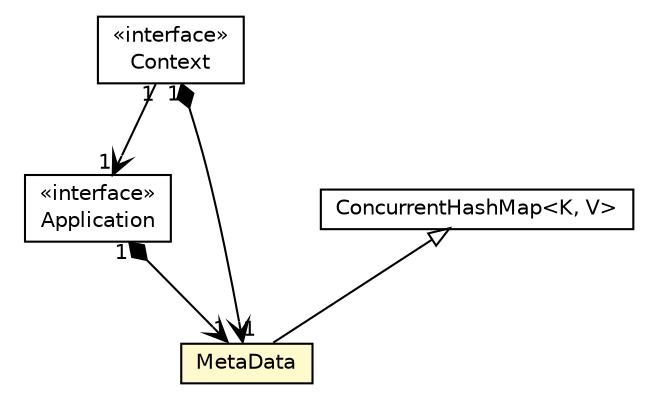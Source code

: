 #!/usr/local/bin/dot
#
# Class diagram 
# Generated by UMLGraph version R5_6-24-gf6e263 (http://www.umlgraph.org/)
#

digraph G {
	edge [fontname="Helvetica",fontsize=10,labelfontname="Helvetica",labelfontsize=10];
	node [fontname="Helvetica",fontsize=10,shape=plaintext];
	nodesep=0.25;
	ranksep=0.5;
	// io.werval.api.Application
	c24482 [label=<<table title="io.werval.api.Application" border="0" cellborder="1" cellspacing="0" cellpadding="2" port="p" href="./Application.html">
		<tr><td><table border="0" cellspacing="0" cellpadding="1">
<tr><td align="center" balign="center"> &#171;interface&#187; </td></tr>
<tr><td align="center" balign="center"> Application </td></tr>
		</table></td></tr>
		</table>>, URL="./Application.html", fontname="Helvetica", fontcolor="black", fontsize=10.0];
	// io.werval.api.MetaData
	c24489 [label=<<table title="io.werval.api.MetaData" border="0" cellborder="1" cellspacing="0" cellpadding="2" port="p" bgcolor="lemonChiffon" href="./MetaData.html">
		<tr><td><table border="0" cellspacing="0" cellpadding="1">
<tr><td align="center" balign="center"> MetaData </td></tr>
		</table></td></tr>
		</table>>, URL="./MetaData.html", fontname="Helvetica", fontcolor="black", fontsize=10.0];
	// io.werval.api.context.Context
	c24495 [label=<<table title="io.werval.api.context.Context" border="0" cellborder="1" cellspacing="0" cellpadding="2" port="p" href="./context/Context.html">
		<tr><td><table border="0" cellspacing="0" cellpadding="1">
<tr><td align="center" balign="center"> &#171;interface&#187; </td></tr>
<tr><td align="center" balign="center"> Context </td></tr>
		</table></td></tr>
		</table>>, URL="./context/Context.html", fontname="Helvetica", fontcolor="black", fontsize=10.0];
	// io.werval.api.Application NAVCOMPOSED io.werval.api.MetaData
	c24482:p -> c24489:p [taillabel="1", label="", headlabel="1", fontname="Helvetica", fontcolor="black", fontsize=10.0, color="black", arrowhead=open, arrowtail=diamond, dir=both];
	//io.werval.api.MetaData extends java.util.concurrent.ConcurrentHashMap<java.lang.String, java.lang.Object>
	c24670:p -> c24489:p [dir=back,arrowtail=empty];
	// io.werval.api.context.Context NAVASSOC io.werval.api.Application
	c24495:p -> c24482:p [taillabel="1", label="", headlabel="1", fontname="Helvetica", fontcolor="black", fontsize=10.0, color="black", arrowhead=open];
	// io.werval.api.context.Context NAVCOMPOSED io.werval.api.MetaData
	c24495:p -> c24489:p [taillabel="1", label="", headlabel="1", fontname="Helvetica", fontcolor="black", fontsize=10.0, color="black", arrowhead=open, arrowtail=diamond, dir=both];
	// java.util.concurrent.ConcurrentHashMap<K, V>
	c24670 [label=<<table title="java.util.concurrent.ConcurrentHashMap" border="0" cellborder="1" cellspacing="0" cellpadding="2" port="p" href="http://docs.oracle.com/javase/8/docs/api/java/util/concurrent/ConcurrentHashMap.html">
		<tr><td><table border="0" cellspacing="0" cellpadding="1">
<tr><td align="center" balign="center"> ConcurrentHashMap&lt;K, V&gt; </td></tr>
		</table></td></tr>
		</table>>, URL="http://docs.oracle.com/javase/8/docs/api/java/util/concurrent/ConcurrentHashMap.html", fontname="Helvetica", fontcolor="black", fontsize=10.0];
}

